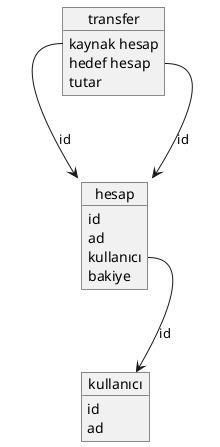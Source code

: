 @startuml banka

object hesap
hesap : id
hesap : ad
hesap : kullanıcı
hesap : bakiye


object transfer
transfer : kaynak hesap
transfer : hedef hesap
transfer : tutar

object kullanıcı
kullanıcı : id
kullanıcı : ad

transfer::kaynak --> hesap : id
transfer::hedef --> hesap : id

hesap::kullanıcı --> kullanıcı : id



@enduml

